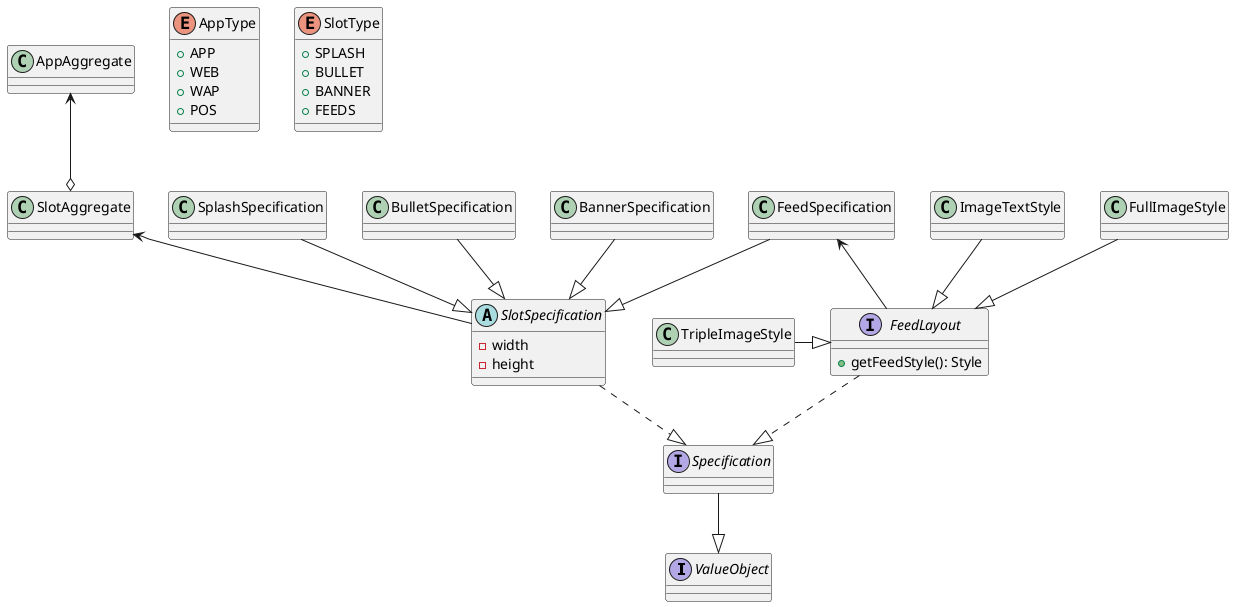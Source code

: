 @startuml

interface ValueObject {
}
class AppAggregate {
}
class SlotAggregate {
}
interface Specification {
}
abstract SlotSpecification {
    -width
    -height
}
class SplashSpecification {
}
class BulletSpecification {
}
class BannerSpecification {
}
class FeedSpecification {
}
enum AppType {
    +APP
    +WEB
    +WAP
    +POS
}
enum SlotType {
    +SPLASH
    +BULLET
    +BANNER
    +FEEDS
}
AppAggregate <--o SlotAggregate
Specification --|> ValueObject
SlotSpecification ..|> Specification
FeedSpecification --|> SlotSpecification
SplashSpecification --|> SlotSpecification
BulletSpecification --|> SlotSpecification
BannerSpecification --|> SlotSpecification

SlotAggregate <-- SlotSpecification

interface FeedLayout {
    +getFeedStyle(): Style
}
class ImageTextStyle {
}
class FullImageStyle {
}
class TripleImageStyle {
}
FeedLayout ..|> Specification
FullImageStyle --|> FeedLayout
TripleImageStyle -|> FeedLayout
ImageTextStyle --|> FeedLayout

FeedSpecification <-- FeedLayout

@enduml